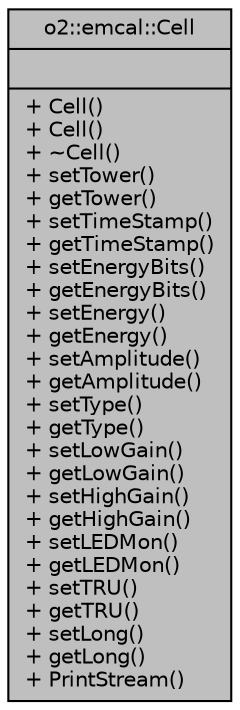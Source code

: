 digraph "o2::emcal::Cell"
{
 // INTERACTIVE_SVG=YES
  bgcolor="transparent";
  edge [fontname="Helvetica",fontsize="10",labelfontname="Helvetica",labelfontsize="10"];
  node [fontname="Helvetica",fontsize="10",shape=record];
  Node1 [label="{o2::emcal::Cell\n||+ Cell()\l+ Cell()\l+ ~Cell()\l+ setTower()\l+ getTower()\l+ setTimeStamp()\l+ getTimeStamp()\l+ setEnergyBits()\l+ getEnergyBits()\l+ setEnergy()\l+ getEnergy()\l+ setAmplitude()\l+ getAmplitude()\l+ setType()\l+ getType()\l+ setLowGain()\l+ getLowGain()\l+ setHighGain()\l+ getHighGain()\l+ setLEDMon()\l+ getLEDMon()\l+ setTRU()\l+ getTRU()\l+ setLong()\l+ getLong()\l+ PrintStream()\l}",height=0.2,width=0.4,color="black", fillcolor="grey75", style="filled", fontcolor="black"];
}
